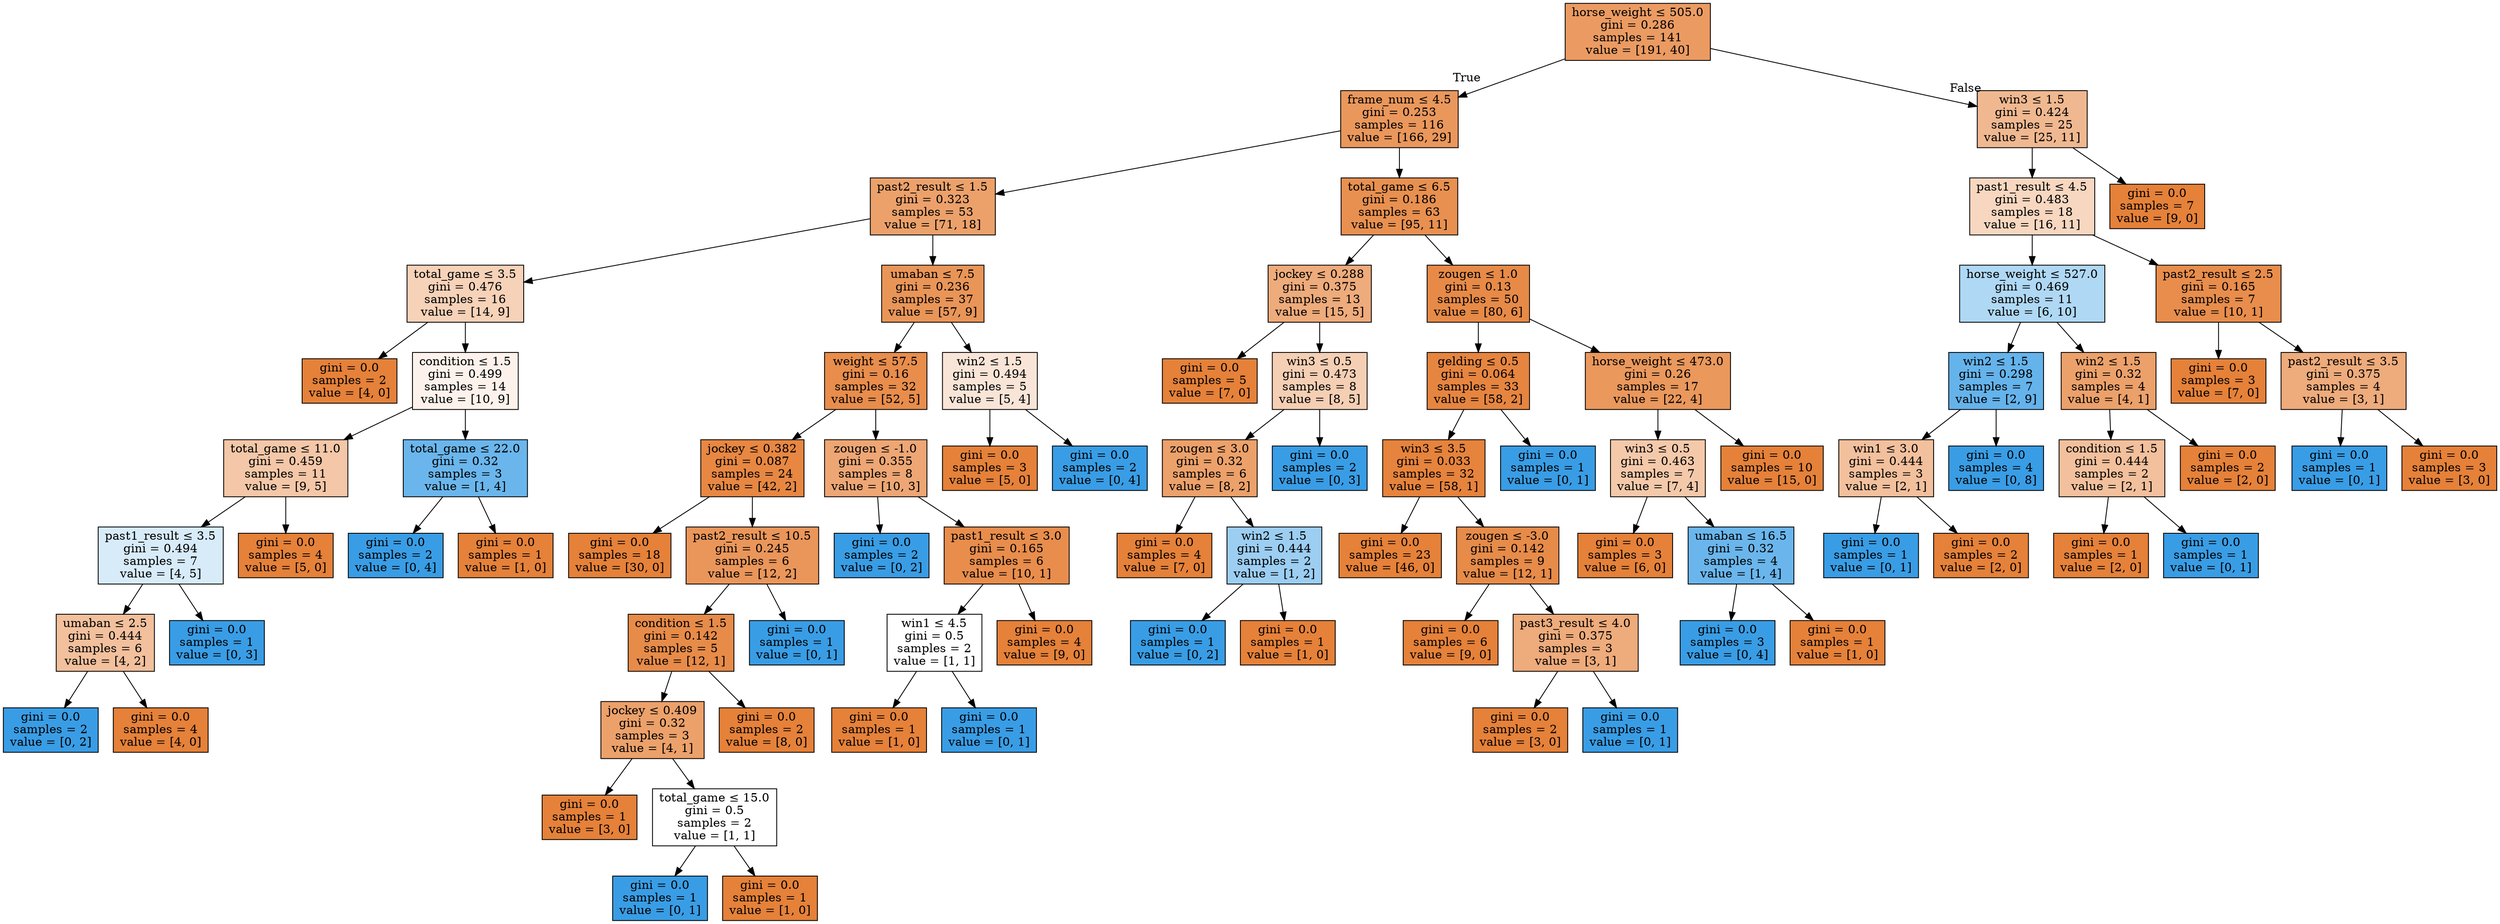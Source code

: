 digraph Tree {
node [shape=box, style="filled", color="black"] ;
0 [label=<horse_weight &le; 505.0<br/>gini = 0.286<br/>samples = 141<br/>value = [191, 40]>, fillcolor="#e58139ca"] ;
1 [label=<frame_num &le; 4.5<br/>gini = 0.253<br/>samples = 116<br/>value = [166, 29]>, fillcolor="#e58139d2"] ;
0 -> 1 [labeldistance=2.5, labelangle=45, headlabel="True"] ;
2 [label=<past2_result &le; 1.5<br/>gini = 0.323<br/>samples = 53<br/>value = [71, 18]>, fillcolor="#e58139be"] ;
1 -> 2 ;
3 [label=<total_game &le; 3.5<br/>gini = 0.476<br/>samples = 16<br/>value = [14, 9]>, fillcolor="#e581395b"] ;
2 -> 3 ;
4 [label=<gini = 0.0<br/>samples = 2<br/>value = [4, 0]>, fillcolor="#e58139ff"] ;
3 -> 4 ;
5 [label=<condition &le; 1.5<br/>gini = 0.499<br/>samples = 14<br/>value = [10, 9]>, fillcolor="#e5813919"] ;
3 -> 5 ;
6 [label=<total_game &le; 11.0<br/>gini = 0.459<br/>samples = 11<br/>value = [9, 5]>, fillcolor="#e5813971"] ;
5 -> 6 ;
7 [label=<past1_result &le; 3.5<br/>gini = 0.494<br/>samples = 7<br/>value = [4, 5]>, fillcolor="#399de533"] ;
6 -> 7 ;
8 [label=<umaban &le; 2.5<br/>gini = 0.444<br/>samples = 6<br/>value = [4, 2]>, fillcolor="#e581397f"] ;
7 -> 8 ;
9 [label=<gini = 0.0<br/>samples = 2<br/>value = [0, 2]>, fillcolor="#399de5ff"] ;
8 -> 9 ;
10 [label=<gini = 0.0<br/>samples = 4<br/>value = [4, 0]>, fillcolor="#e58139ff"] ;
8 -> 10 ;
11 [label=<gini = 0.0<br/>samples = 1<br/>value = [0, 3]>, fillcolor="#399de5ff"] ;
7 -> 11 ;
12 [label=<gini = 0.0<br/>samples = 4<br/>value = [5, 0]>, fillcolor="#e58139ff"] ;
6 -> 12 ;
13 [label=<total_game &le; 22.0<br/>gini = 0.32<br/>samples = 3<br/>value = [1, 4]>, fillcolor="#399de5bf"] ;
5 -> 13 ;
14 [label=<gini = 0.0<br/>samples = 2<br/>value = [0, 4]>, fillcolor="#399de5ff"] ;
13 -> 14 ;
15 [label=<gini = 0.0<br/>samples = 1<br/>value = [1, 0]>, fillcolor="#e58139ff"] ;
13 -> 15 ;
16 [label=<umaban &le; 7.5<br/>gini = 0.236<br/>samples = 37<br/>value = [57, 9]>, fillcolor="#e58139d7"] ;
2 -> 16 ;
17 [label=<weight &le; 57.5<br/>gini = 0.16<br/>samples = 32<br/>value = [52, 5]>, fillcolor="#e58139e6"] ;
16 -> 17 ;
18 [label=<jockey &le; 0.382<br/>gini = 0.087<br/>samples = 24<br/>value = [42, 2]>, fillcolor="#e58139f3"] ;
17 -> 18 ;
19 [label=<gini = 0.0<br/>samples = 18<br/>value = [30, 0]>, fillcolor="#e58139ff"] ;
18 -> 19 ;
20 [label=<past2_result &le; 10.5<br/>gini = 0.245<br/>samples = 6<br/>value = [12, 2]>, fillcolor="#e58139d4"] ;
18 -> 20 ;
21 [label=<condition &le; 1.5<br/>gini = 0.142<br/>samples = 5<br/>value = [12, 1]>, fillcolor="#e58139ea"] ;
20 -> 21 ;
22 [label=<jockey &le; 0.409<br/>gini = 0.32<br/>samples = 3<br/>value = [4, 1]>, fillcolor="#e58139bf"] ;
21 -> 22 ;
23 [label=<gini = 0.0<br/>samples = 1<br/>value = [3, 0]>, fillcolor="#e58139ff"] ;
22 -> 23 ;
24 [label=<total_game &le; 15.0<br/>gini = 0.5<br/>samples = 2<br/>value = [1, 1]>, fillcolor="#e5813900"] ;
22 -> 24 ;
25 [label=<gini = 0.0<br/>samples = 1<br/>value = [0, 1]>, fillcolor="#399de5ff"] ;
24 -> 25 ;
26 [label=<gini = 0.0<br/>samples = 1<br/>value = [1, 0]>, fillcolor="#e58139ff"] ;
24 -> 26 ;
27 [label=<gini = 0.0<br/>samples = 2<br/>value = [8, 0]>, fillcolor="#e58139ff"] ;
21 -> 27 ;
28 [label=<gini = 0.0<br/>samples = 1<br/>value = [0, 1]>, fillcolor="#399de5ff"] ;
20 -> 28 ;
29 [label=<zougen &le; -1.0<br/>gini = 0.355<br/>samples = 8<br/>value = [10, 3]>, fillcolor="#e58139b3"] ;
17 -> 29 ;
30 [label=<gini = 0.0<br/>samples = 2<br/>value = [0, 2]>, fillcolor="#399de5ff"] ;
29 -> 30 ;
31 [label=<past1_result &le; 3.0<br/>gini = 0.165<br/>samples = 6<br/>value = [10, 1]>, fillcolor="#e58139e6"] ;
29 -> 31 ;
32 [label=<win1 &le; 4.5<br/>gini = 0.5<br/>samples = 2<br/>value = [1, 1]>, fillcolor="#e5813900"] ;
31 -> 32 ;
33 [label=<gini = 0.0<br/>samples = 1<br/>value = [1, 0]>, fillcolor="#e58139ff"] ;
32 -> 33 ;
34 [label=<gini = 0.0<br/>samples = 1<br/>value = [0, 1]>, fillcolor="#399de5ff"] ;
32 -> 34 ;
35 [label=<gini = 0.0<br/>samples = 4<br/>value = [9, 0]>, fillcolor="#e58139ff"] ;
31 -> 35 ;
36 [label=<win2 &le; 1.5<br/>gini = 0.494<br/>samples = 5<br/>value = [5, 4]>, fillcolor="#e5813933"] ;
16 -> 36 ;
37 [label=<gini = 0.0<br/>samples = 3<br/>value = [5, 0]>, fillcolor="#e58139ff"] ;
36 -> 37 ;
38 [label=<gini = 0.0<br/>samples = 2<br/>value = [0, 4]>, fillcolor="#399de5ff"] ;
36 -> 38 ;
39 [label=<total_game &le; 6.5<br/>gini = 0.186<br/>samples = 63<br/>value = [95, 11]>, fillcolor="#e58139e1"] ;
1 -> 39 ;
40 [label=<jockey &le; 0.288<br/>gini = 0.375<br/>samples = 13<br/>value = [15, 5]>, fillcolor="#e58139aa"] ;
39 -> 40 ;
41 [label=<gini = 0.0<br/>samples = 5<br/>value = [7, 0]>, fillcolor="#e58139ff"] ;
40 -> 41 ;
42 [label=<win3 &le; 0.5<br/>gini = 0.473<br/>samples = 8<br/>value = [8, 5]>, fillcolor="#e5813960"] ;
40 -> 42 ;
43 [label=<zougen &le; 3.0<br/>gini = 0.32<br/>samples = 6<br/>value = [8, 2]>, fillcolor="#e58139bf"] ;
42 -> 43 ;
44 [label=<gini = 0.0<br/>samples = 4<br/>value = [7, 0]>, fillcolor="#e58139ff"] ;
43 -> 44 ;
45 [label=<win2 &le; 1.5<br/>gini = 0.444<br/>samples = 2<br/>value = [1, 2]>, fillcolor="#399de57f"] ;
43 -> 45 ;
46 [label=<gini = 0.0<br/>samples = 1<br/>value = [0, 2]>, fillcolor="#399de5ff"] ;
45 -> 46 ;
47 [label=<gini = 0.0<br/>samples = 1<br/>value = [1, 0]>, fillcolor="#e58139ff"] ;
45 -> 47 ;
48 [label=<gini = 0.0<br/>samples = 2<br/>value = [0, 3]>, fillcolor="#399de5ff"] ;
42 -> 48 ;
49 [label=<zougen &le; 1.0<br/>gini = 0.13<br/>samples = 50<br/>value = [80, 6]>, fillcolor="#e58139ec"] ;
39 -> 49 ;
50 [label=<gelding &le; 0.5<br/>gini = 0.064<br/>samples = 33<br/>value = [58, 2]>, fillcolor="#e58139f6"] ;
49 -> 50 ;
51 [label=<win3 &le; 3.5<br/>gini = 0.033<br/>samples = 32<br/>value = [58, 1]>, fillcolor="#e58139fb"] ;
50 -> 51 ;
52 [label=<gini = 0.0<br/>samples = 23<br/>value = [46, 0]>, fillcolor="#e58139ff"] ;
51 -> 52 ;
53 [label=<zougen &le; -3.0<br/>gini = 0.142<br/>samples = 9<br/>value = [12, 1]>, fillcolor="#e58139ea"] ;
51 -> 53 ;
54 [label=<gini = 0.0<br/>samples = 6<br/>value = [9, 0]>, fillcolor="#e58139ff"] ;
53 -> 54 ;
55 [label=<past3_result &le; 4.0<br/>gini = 0.375<br/>samples = 3<br/>value = [3, 1]>, fillcolor="#e58139aa"] ;
53 -> 55 ;
56 [label=<gini = 0.0<br/>samples = 2<br/>value = [3, 0]>, fillcolor="#e58139ff"] ;
55 -> 56 ;
57 [label=<gini = 0.0<br/>samples = 1<br/>value = [0, 1]>, fillcolor="#399de5ff"] ;
55 -> 57 ;
58 [label=<gini = 0.0<br/>samples = 1<br/>value = [0, 1]>, fillcolor="#399de5ff"] ;
50 -> 58 ;
59 [label=<horse_weight &le; 473.0<br/>gini = 0.26<br/>samples = 17<br/>value = [22, 4]>, fillcolor="#e58139d1"] ;
49 -> 59 ;
60 [label=<win3 &le; 0.5<br/>gini = 0.463<br/>samples = 7<br/>value = [7, 4]>, fillcolor="#e581396d"] ;
59 -> 60 ;
61 [label=<gini = 0.0<br/>samples = 3<br/>value = [6, 0]>, fillcolor="#e58139ff"] ;
60 -> 61 ;
62 [label=<umaban &le; 16.5<br/>gini = 0.32<br/>samples = 4<br/>value = [1, 4]>, fillcolor="#399de5bf"] ;
60 -> 62 ;
63 [label=<gini = 0.0<br/>samples = 3<br/>value = [0, 4]>, fillcolor="#399de5ff"] ;
62 -> 63 ;
64 [label=<gini = 0.0<br/>samples = 1<br/>value = [1, 0]>, fillcolor="#e58139ff"] ;
62 -> 64 ;
65 [label=<gini = 0.0<br/>samples = 10<br/>value = [15, 0]>, fillcolor="#e58139ff"] ;
59 -> 65 ;
66 [label=<win3 &le; 1.5<br/>gini = 0.424<br/>samples = 25<br/>value = [25, 11]>, fillcolor="#e581398f"] ;
0 -> 66 [labeldistance=2.5, labelangle=-45, headlabel="False"] ;
67 [label=<past1_result &le; 4.5<br/>gini = 0.483<br/>samples = 18<br/>value = [16, 11]>, fillcolor="#e5813950"] ;
66 -> 67 ;
68 [label=<horse_weight &le; 527.0<br/>gini = 0.469<br/>samples = 11<br/>value = [6, 10]>, fillcolor="#399de566"] ;
67 -> 68 ;
69 [label=<win2 &le; 1.5<br/>gini = 0.298<br/>samples = 7<br/>value = [2, 9]>, fillcolor="#399de5c6"] ;
68 -> 69 ;
70 [label=<win1 &le; 3.0<br/>gini = 0.444<br/>samples = 3<br/>value = [2, 1]>, fillcolor="#e581397f"] ;
69 -> 70 ;
71 [label=<gini = 0.0<br/>samples = 1<br/>value = [0, 1]>, fillcolor="#399de5ff"] ;
70 -> 71 ;
72 [label=<gini = 0.0<br/>samples = 2<br/>value = [2, 0]>, fillcolor="#e58139ff"] ;
70 -> 72 ;
73 [label=<gini = 0.0<br/>samples = 4<br/>value = [0, 8]>, fillcolor="#399de5ff"] ;
69 -> 73 ;
74 [label=<win2 &le; 1.5<br/>gini = 0.32<br/>samples = 4<br/>value = [4, 1]>, fillcolor="#e58139bf"] ;
68 -> 74 ;
75 [label=<condition &le; 1.5<br/>gini = 0.444<br/>samples = 2<br/>value = [2, 1]>, fillcolor="#e581397f"] ;
74 -> 75 ;
76 [label=<gini = 0.0<br/>samples = 1<br/>value = [2, 0]>, fillcolor="#e58139ff"] ;
75 -> 76 ;
77 [label=<gini = 0.0<br/>samples = 1<br/>value = [0, 1]>, fillcolor="#399de5ff"] ;
75 -> 77 ;
78 [label=<gini = 0.0<br/>samples = 2<br/>value = [2, 0]>, fillcolor="#e58139ff"] ;
74 -> 78 ;
79 [label=<past2_result &le; 2.5<br/>gini = 0.165<br/>samples = 7<br/>value = [10, 1]>, fillcolor="#e58139e6"] ;
67 -> 79 ;
80 [label=<gini = 0.0<br/>samples = 3<br/>value = [7, 0]>, fillcolor="#e58139ff"] ;
79 -> 80 ;
81 [label=<past2_result &le; 3.5<br/>gini = 0.375<br/>samples = 4<br/>value = [3, 1]>, fillcolor="#e58139aa"] ;
79 -> 81 ;
82 [label=<gini = 0.0<br/>samples = 1<br/>value = [0, 1]>, fillcolor="#399de5ff"] ;
81 -> 82 ;
83 [label=<gini = 0.0<br/>samples = 3<br/>value = [3, 0]>, fillcolor="#e58139ff"] ;
81 -> 83 ;
84 [label=<gini = 0.0<br/>samples = 7<br/>value = [9, 0]>, fillcolor="#e58139ff"] ;
66 -> 84 ;
}